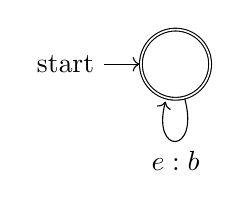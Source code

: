 \begin{tikzpicture}
    \node[state,initial,accepting] (0) {\phantom{0}};

    \path[->] (0) edge [loop below] node {$e:b$} (0);
\end{tikzpicture}
